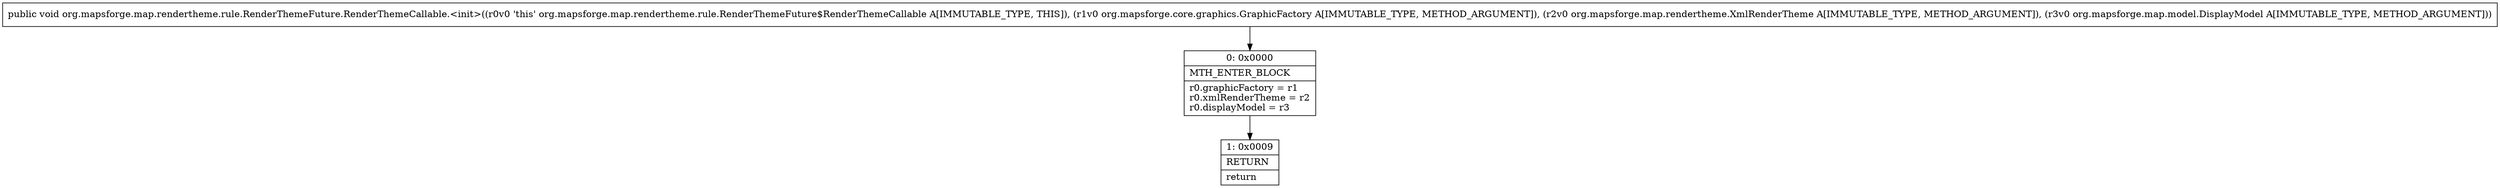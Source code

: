 digraph "CFG fororg.mapsforge.map.rendertheme.rule.RenderThemeFuture.RenderThemeCallable.\<init\>(Lorg\/mapsforge\/core\/graphics\/GraphicFactory;Lorg\/mapsforge\/map\/rendertheme\/XmlRenderTheme;Lorg\/mapsforge\/map\/model\/DisplayModel;)V" {
Node_0 [shape=record,label="{0\:\ 0x0000|MTH_ENTER_BLOCK\l|r0.graphicFactory = r1\lr0.xmlRenderTheme = r2\lr0.displayModel = r3\l}"];
Node_1 [shape=record,label="{1\:\ 0x0009|RETURN\l|return\l}"];
MethodNode[shape=record,label="{public void org.mapsforge.map.rendertheme.rule.RenderThemeFuture.RenderThemeCallable.\<init\>((r0v0 'this' org.mapsforge.map.rendertheme.rule.RenderThemeFuture$RenderThemeCallable A[IMMUTABLE_TYPE, THIS]), (r1v0 org.mapsforge.core.graphics.GraphicFactory A[IMMUTABLE_TYPE, METHOD_ARGUMENT]), (r2v0 org.mapsforge.map.rendertheme.XmlRenderTheme A[IMMUTABLE_TYPE, METHOD_ARGUMENT]), (r3v0 org.mapsforge.map.model.DisplayModel A[IMMUTABLE_TYPE, METHOD_ARGUMENT])) }"];
MethodNode -> Node_0;
Node_0 -> Node_1;
}

